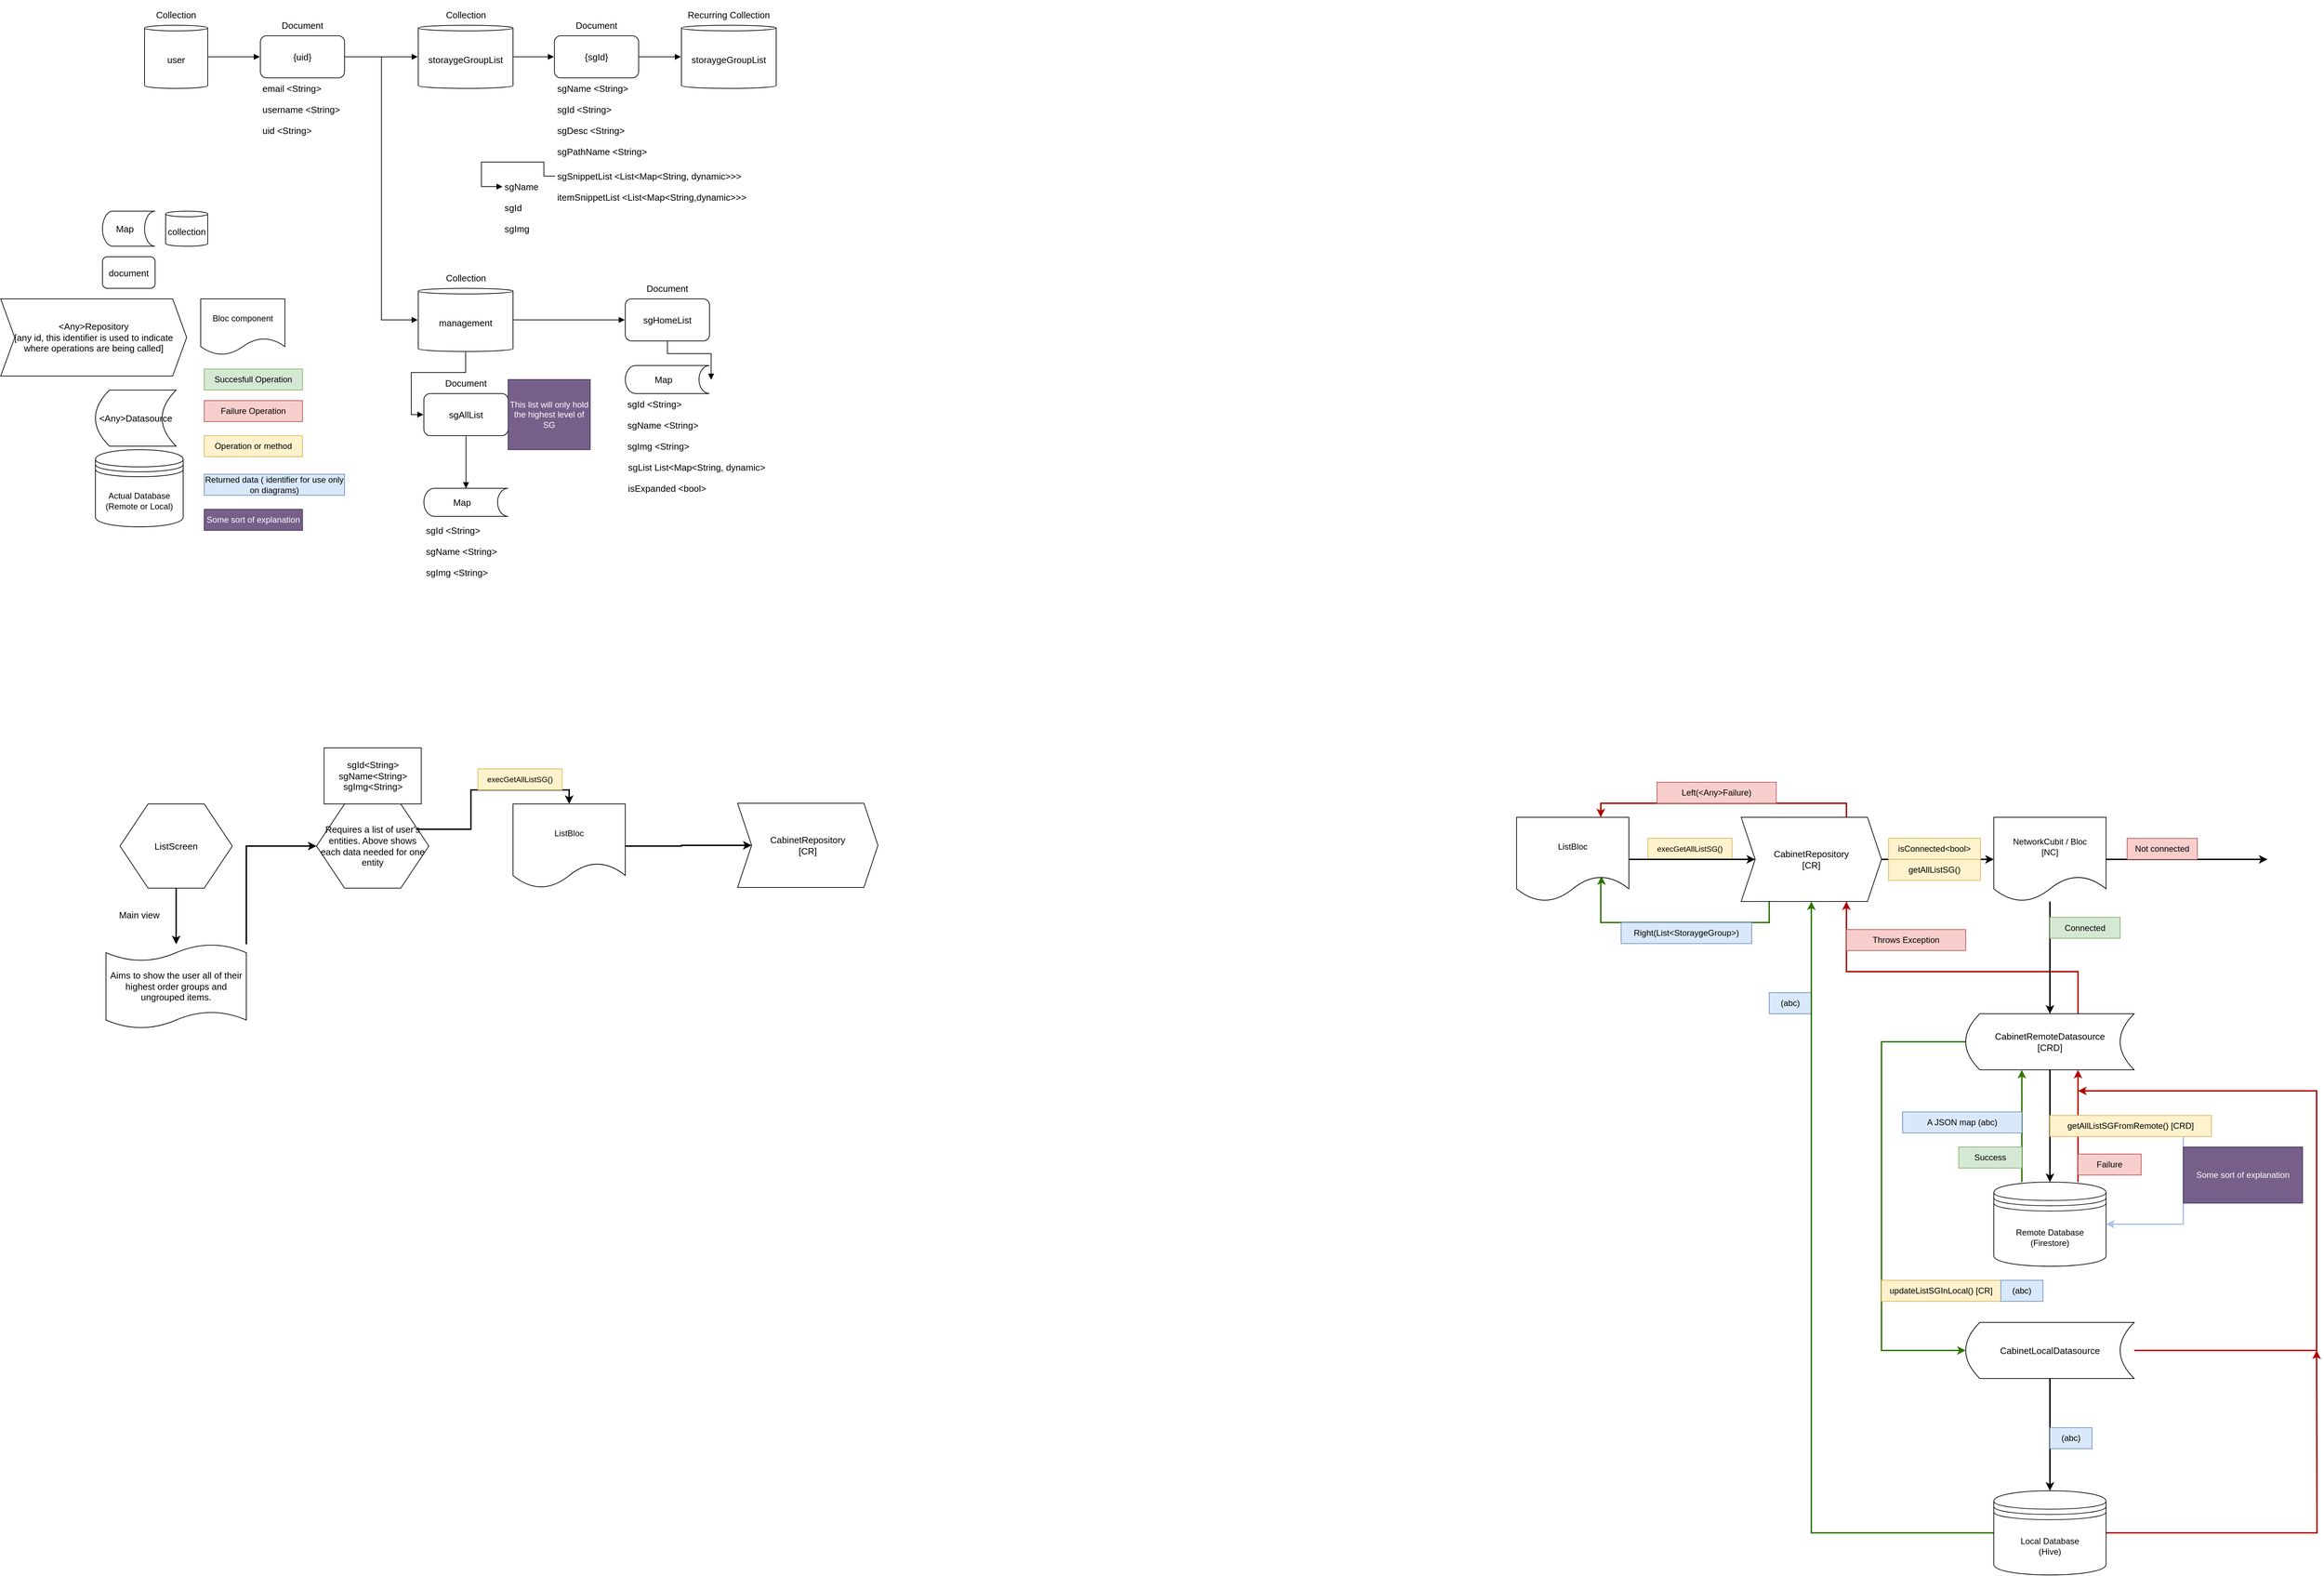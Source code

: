 <mxfile version="14.9.6" type="github">
  <diagram id="8-Jw_1EedREtLOCVb7j7" name="Page-1">
    <mxGraphModel dx="2500" dy="896" grid="1" gridSize="10" guides="1" tooltips="1" connect="1" arrows="1" fold="1" page="1" pageScale="1" pageWidth="827" pageHeight="1169" math="0" shadow="0">
      <root>
        <mxCell id="0" />
        <mxCell id="1" parent="0" />
        <UserObject label="user" lucidchartObjectId="mmy3dTOki7hX" id="Qr3YYHrDjEiWuKODfuZc-3">
          <mxCell style="html=1;overflow=block;blockSpacing=1;whiteSpace=wrap;shape=cylinder3;size=4;anchorPointDirection=0;boundedLbl=1;;whiteSpace=wrap;fontSize=13;spacing=3.8;strokeOpacity=100;strokeWidth=1;rounded=1;" parent="1" vertex="1">
            <mxGeometry x="75" y="90" width="90" height="90" as="geometry" />
          </mxCell>
        </UserObject>
        <UserObject label="Collection" lucidchartObjectId="5my3IYHWVRgI" id="Qr3YYHrDjEiWuKODfuZc-4">
          <mxCell style="html=1;overflow=block;blockSpacing=1;whiteSpace=wrap;;whiteSpace=wrap;fontSize=13;spacing=3.8;strokeOpacity=0;fillOpacity=0;strokeWidth=1;rounded=1;" parent="1" vertex="1">
            <mxGeometry x="75" y="60" width="90" height="30" as="geometry" />
          </mxCell>
        </UserObject>
        <UserObject label="" lucidchartObjectId="xny3rrUCnjT7" id="Qr3YYHrDjEiWuKODfuZc-5">
          <mxCell style="html=1;jettySize=18;whiteSpace=wrap;fontSize=13;strokeOpacity=100;strokeWidth=1;arcSize=0;edgeStyle=orthogonalEdgeStyle;startArrow=none;;endArrow=block;endFill=1;;exitX=1.008;exitY=0.5;exitPerimeter=0;entryX=-0.006;entryY=0.5;entryPerimeter=0;" parent="1" source="Qr3YYHrDjEiWuKODfuZc-3" target="Qr3YYHrDjEiWuKODfuZc-6" edge="1">
            <mxGeometry width="100" height="100" relative="1" as="geometry">
              <Array as="points" />
            </mxGeometry>
          </mxCell>
        </UserObject>
        <UserObject label="{uid}" lucidchartObjectId="Hny3x1uMi4Uz" id="Qr3YYHrDjEiWuKODfuZc-6">
          <mxCell style="html=1;overflow=block;blockSpacing=1;whiteSpace=wrap;;whiteSpace=wrap;fontSize=13;spacing=9;strokeOpacity=100;strokeWidth=1;rounded=1;" parent="1" vertex="1">
            <mxGeometry x="240" y="105" width="120" height="60" as="geometry" />
          </mxCell>
        </UserObject>
        <UserObject label="Document" lucidchartObjectId="Mpy3mYbmSKPU" id="Qr3YYHrDjEiWuKODfuZc-7">
          <mxCell style="html=1;overflow=block;blockSpacing=1;whiteSpace=wrap;;whiteSpace=wrap;fontSize=13;spacing=3.8;strokeOpacity=0;fillOpacity=0;strokeWidth=1;rounded=1;" parent="1" vertex="1">
            <mxGeometry x="240" y="75" width="120" height="30" as="geometry" />
          </mxCell>
        </UserObject>
        <UserObject label="sgName &amp;lt;String&amp;gt;" lucidchartObjectId="Wqy3z_dKGQzi" id="Qr3YYHrDjEiWuKODfuZc-8">
          <mxCell style="html=1;overflow=block;blockSpacing=1;whiteSpace=wrap;;whiteSpace=wrap;fontSize=13;align=left;spacing=3.8;strokeOpacity=0;fillOpacity=0;strokeWidth=1;rounded=1;" parent="1" vertex="1">
            <mxGeometry x="660" y="165" width="120" height="30" as="geometry" />
          </mxCell>
        </UserObject>
        <UserObject label="sgId &amp;lt;String&amp;gt;" lucidchartObjectId="Dry3GZ_q2NKs" id="Qr3YYHrDjEiWuKODfuZc-9">
          <mxCell style="html=1;overflow=block;blockSpacing=1;whiteSpace=wrap;;whiteSpace=wrap;fontSize=13;align=left;spacing=3.8;strokeOpacity=0;fillOpacity=0;strokeWidth=1;rounded=1;" parent="1" vertex="1">
            <mxGeometry x="660" y="195" width="120" height="30" as="geometry" />
          </mxCell>
        </UserObject>
        <UserObject label="sgDesc &amp;lt;String&amp;gt;" lucidchartObjectId="Mry38XwumOOn" id="Qr3YYHrDjEiWuKODfuZc-10">
          <mxCell style="html=1;overflow=block;blockSpacing=1;whiteSpace=wrap;;whiteSpace=wrap;fontSize=13;align=left;spacing=3.8;strokeOpacity=0;fillOpacity=0;strokeWidth=1;rounded=1;" parent="1" vertex="1">
            <mxGeometry x="660" y="225" width="120" height="30" as="geometry" />
          </mxCell>
        </UserObject>
        <UserObject label="sgPathName &amp;lt;String&amp;gt;" lucidchartObjectId="_ry3LpoxDpER" id="Qr3YYHrDjEiWuKODfuZc-11">
          <mxCell style="html=1;overflow=block;blockSpacing=1;whiteSpace=wrap;;whiteSpace=wrap;fontSize=13;align=left;spacing=3.8;strokeOpacity=0;fillOpacity=0;strokeWidth=1;rounded=1;" parent="1" vertex="1">
            <mxGeometry x="660" y="250" width="150" height="40" as="geometry" />
          </mxCell>
        </UserObject>
        <UserObject label="sgSnippetList &amp;lt;List&amp;lt;Map&amp;lt;String, dynamic&amp;gt;&amp;gt;&amp;gt;" lucidchartObjectId="qty3Bl9jq2o." id="Qr3YYHrDjEiWuKODfuZc-12">
          <mxCell style="html=1;overflow=block;blockSpacing=1;whiteSpace=wrap;;whiteSpace=wrap;fontSize=13;align=left;spacing=3.8;strokeOpacity=0;fillOpacity=0;strokeWidth=1;rounded=1;" parent="1" vertex="1">
            <mxGeometry x="660" y="285" width="315" height="40" as="geometry" />
          </mxCell>
        </UserObject>
        <UserObject label="" lucidchartObjectId="euy3g.25O3H~" id="Qr3YYHrDjEiWuKODfuZc-13">
          <mxCell style="html=1;jettySize=18;whiteSpace=wrap;fontSize=13;strokeOpacity=100;strokeWidth=1;arcSize=0;edgeStyle=orthogonalEdgeStyle;startArrow=none;;endArrow=block;endFill=1;;exitX=0;exitY=0.5;exitPerimeter=0;entryX=0;entryY=0.5;entryPerimeter=0;" parent="1" source="Qr3YYHrDjEiWuKODfuZc-12" target="Qr3YYHrDjEiWuKODfuZc-14" edge="1">
            <mxGeometry width="100" height="100" relative="1" as="geometry">
              <Array as="points">
                <mxPoint x="644" y="305" />
                <mxPoint x="644" y="285" />
                <mxPoint x="555" y="285" />
                <mxPoint x="555" y="320" />
              </Array>
            </mxGeometry>
          </mxCell>
        </UserObject>
        <UserObject label="sgName" lucidchartObjectId="guy3xirxiTe0" id="Qr3YYHrDjEiWuKODfuZc-14">
          <mxCell style="html=1;overflow=block;blockSpacing=1;whiteSpace=wrap;;whiteSpace=wrap;fontSize=13;align=left;spacing=3.8;strokeOpacity=0;fillOpacity=0;strokeWidth=1;rounded=1;" parent="1" vertex="1">
            <mxGeometry x="585" y="300" width="60" height="40" as="geometry" />
          </mxCell>
        </UserObject>
        <UserObject label="sgId" lucidchartObjectId="tuy3rChsDqxw" id="Qr3YYHrDjEiWuKODfuZc-15">
          <mxCell style="html=1;overflow=block;blockSpacing=1;whiteSpace=wrap;;whiteSpace=wrap;fontSize=13;align=left;spacing=3.8;strokeOpacity=0;fillOpacity=0;strokeWidth=1;rounded=1;" parent="1" vertex="1">
            <mxGeometry x="585" y="330" width="60" height="40" as="geometry" />
          </mxCell>
        </UserObject>
        <UserObject label="sgImg" lucidchartObjectId="yuy3l9~mQKdI" id="Qr3YYHrDjEiWuKODfuZc-16">
          <mxCell style="html=1;overflow=block;blockSpacing=1;whiteSpace=wrap;;whiteSpace=wrap;fontSize=13;align=left;spacing=3.8;strokeOpacity=0;fillOpacity=0;strokeWidth=1;rounded=1;" parent="1" vertex="1">
            <mxGeometry x="585" y="360" width="60" height="40" as="geometry" />
          </mxCell>
        </UserObject>
        <UserObject label="itemSnippetList &amp;lt;List&amp;lt;Map&amp;lt;String,dynamic&amp;gt;&amp;gt;&amp;gt;" lucidchartObjectId="avy3ZTvgRfwI" id="Qr3YYHrDjEiWuKODfuZc-17">
          <mxCell style="html=1;overflow=block;blockSpacing=1;whiteSpace=wrap;;whiteSpace=wrap;fontSize=13;align=left;spacing=3.8;strokeOpacity=0;fillOpacity=0;strokeWidth=1;rounded=1;" parent="1" vertex="1">
            <mxGeometry x="660" y="315" width="300" height="40" as="geometry" />
          </mxCell>
        </UserObject>
        <UserObject label="" lucidchartObjectId="Wvy3BF.tzllh" id="Qr3YYHrDjEiWuKODfuZc-18">
          <mxCell style="html=1;jettySize=18;whiteSpace=wrap;fontSize=13;strokeOpacity=100;strokeWidth=1;arcSize=0;edgeStyle=orthogonalEdgeStyle;startArrow=none;;endArrow=block;endFill=1;;exitX=1.006;exitY=0.5;exitPerimeter=0;entryX=-0.006;entryY=0.5;entryPerimeter=0;" parent="1" source="Qr3YYHrDjEiWuKODfuZc-6" target="Qr3YYHrDjEiWuKODfuZc-19" edge="1">
            <mxGeometry width="100" height="100" relative="1" as="geometry">
              <Array as="points" />
            </mxGeometry>
          </mxCell>
        </UserObject>
        <UserObject label="storaygeGroupList" lucidchartObjectId="qxy3zKsZ.FIV" id="Qr3YYHrDjEiWuKODfuZc-19">
          <mxCell style="html=1;overflow=block;blockSpacing=1;whiteSpace=wrap;shape=cylinder3;size=4;anchorPointDirection=0;boundedLbl=1;;whiteSpace=wrap;fontSize=13;spacing=3.8;strokeOpacity=100;strokeWidth=1;rounded=1;" parent="1" vertex="1">
            <mxGeometry x="465" y="90" width="135" height="90" as="geometry" />
          </mxCell>
        </UserObject>
        <UserObject label="Collection" lucidchartObjectId="Txy3VzWE5caS" id="Qr3YYHrDjEiWuKODfuZc-20">
          <mxCell style="html=1;overflow=block;blockSpacing=1;whiteSpace=wrap;;whiteSpace=wrap;fontSize=13;spacing=3.8;strokeOpacity=0;fillOpacity=0;strokeWidth=1;rounded=1;" parent="1" vertex="1">
            <mxGeometry x="488" y="60" width="90" height="30" as="geometry" />
          </mxCell>
        </UserObject>
        <UserObject label="{sgId}" lucidchartObjectId="1xy32YT1yPWB" id="Qr3YYHrDjEiWuKODfuZc-21">
          <mxCell style="html=1;overflow=block;blockSpacing=1;whiteSpace=wrap;;whiteSpace=wrap;fontSize=13;spacing=9;strokeOpacity=100;strokeWidth=1;rounded=1;" parent="1" vertex="1">
            <mxGeometry x="659" y="105" width="120" height="60" as="geometry" />
          </mxCell>
        </UserObject>
        <UserObject label="" lucidchartObjectId="byy3ykdQEx8u" id="Qr3YYHrDjEiWuKODfuZc-22">
          <mxCell style="html=1;jettySize=18;whiteSpace=wrap;fontSize=13;strokeOpacity=100;strokeWidth=1;arcSize=0;edgeStyle=orthogonalEdgeStyle;startArrow=none;;endArrow=block;endFill=1;;exitX=1.006;exitY=0.5;exitPerimeter=0;entryX=-0.006;entryY=0.5;entryPerimeter=0;" parent="1" source="Qr3YYHrDjEiWuKODfuZc-19" target="Qr3YYHrDjEiWuKODfuZc-21" edge="1">
            <mxGeometry width="100" height="100" relative="1" as="geometry">
              <Array as="points" />
            </mxGeometry>
          </mxCell>
        </UserObject>
        <UserObject label="Document" lucidchartObjectId="eyy3GpAazgn0" id="Qr3YYHrDjEiWuKODfuZc-23">
          <mxCell style="html=1;overflow=block;blockSpacing=1;whiteSpace=wrap;;whiteSpace=wrap;fontSize=13;spacing=3.8;strokeOpacity=0;fillOpacity=0;strokeWidth=1;rounded=1;" parent="1" vertex="1">
            <mxGeometry x="659" y="75" width="120" height="30" as="geometry" />
          </mxCell>
        </UserObject>
        <UserObject label="email &amp;lt;String&amp;gt;" lucidchartObjectId="szy3hm6Eg7cN" id="Qr3YYHrDjEiWuKODfuZc-24">
          <mxCell style="html=1;overflow=block;blockSpacing=1;whiteSpace=wrap;;whiteSpace=wrap;fontSize=13;align=left;spacing=3.8;strokeOpacity=0;fillOpacity=0;strokeWidth=1;rounded=1;" parent="1" vertex="1">
            <mxGeometry x="240" y="165" width="120" height="30" as="geometry" />
          </mxCell>
        </UserObject>
        <UserObject label="username &amp;lt;String&amp;gt;" lucidchartObjectId="Azy33eUq6oV6" id="Qr3YYHrDjEiWuKODfuZc-25">
          <mxCell style="html=1;overflow=block;blockSpacing=1;whiteSpace=wrap;;whiteSpace=wrap;fontSize=13;align=left;spacing=3.8;strokeOpacity=0;fillOpacity=0;strokeWidth=1;rounded=1;" parent="1" vertex="1">
            <mxGeometry x="240" y="190" width="150" height="40" as="geometry" />
          </mxCell>
        </UserObject>
        <UserObject label="uid &amp;lt;String&amp;gt;" lucidchartObjectId="Pzy3j5PoiYy8" id="Qr3YYHrDjEiWuKODfuZc-26">
          <mxCell style="html=1;overflow=block;blockSpacing=1;whiteSpace=wrap;;whiteSpace=wrap;fontSize=13;align=left;spacing=3.8;strokeOpacity=0;fillOpacity=0;strokeWidth=1;rounded=1;" parent="1" vertex="1">
            <mxGeometry x="240" y="220" width="150" height="40" as="geometry" />
          </mxCell>
        </UserObject>
        <UserObject label="management" lucidchartObjectId="_Ay3SFYHhvqD" id="Qr3YYHrDjEiWuKODfuZc-27">
          <mxCell style="html=1;overflow=block;blockSpacing=1;whiteSpace=wrap;shape=cylinder3;size=4;anchorPointDirection=0;boundedLbl=1;;whiteSpace=wrap;fontSize=13;spacing=3.8;strokeOpacity=100;strokeWidth=1;rounded=1;" parent="1" vertex="1">
            <mxGeometry x="465" y="465" width="135" height="90" as="geometry" />
          </mxCell>
        </UserObject>
        <UserObject label="Collection" lucidchartObjectId="_Ay3XqaMu-Sj" id="Qr3YYHrDjEiWuKODfuZc-28">
          <mxCell style="html=1;overflow=block;blockSpacing=1;whiteSpace=wrap;;whiteSpace=wrap;fontSize=13;spacing=3.8;strokeOpacity=0;fillOpacity=0;strokeWidth=1;rounded=1;" parent="1" vertex="1">
            <mxGeometry x="488" y="435" width="90" height="30" as="geometry" />
          </mxCell>
        </UserObject>
        <UserObject label="" lucidchartObjectId="jBy3DvbcQuUk" id="Qr3YYHrDjEiWuKODfuZc-29">
          <mxCell style="html=1;jettySize=18;whiteSpace=wrap;fontSize=13;strokeOpacity=100;strokeWidth=1;arcSize=0;edgeStyle=orthogonalEdgeStyle;startArrow=none;;endArrow=block;endFill=1;;exitX=1.006;exitY=0.5;exitPerimeter=0;entryX=-0.006;entryY=0.5;entryPerimeter=0;" parent="1" source="Qr3YYHrDjEiWuKODfuZc-6" target="Qr3YYHrDjEiWuKODfuZc-27" edge="1">
            <mxGeometry width="100" height="100" relative="1" as="geometry">
              <Array as="points" />
            </mxGeometry>
          </mxCell>
        </UserObject>
        <UserObject label="sgHomeList" lucidchartObjectId="vCy3nsV9MbSi" id="Qr3YYHrDjEiWuKODfuZc-30">
          <mxCell style="html=1;overflow=block;blockSpacing=1;whiteSpace=wrap;;whiteSpace=wrap;fontSize=13;spacing=9;strokeOpacity=100;strokeWidth=1;rounded=1;" parent="1" vertex="1">
            <mxGeometry x="760" y="480" width="120" height="60" as="geometry" />
          </mxCell>
        </UserObject>
        <UserObject label="" lucidchartObjectId="BCy36pta_Ylv" id="Qr3YYHrDjEiWuKODfuZc-31">
          <mxCell style="html=1;jettySize=18;whiteSpace=wrap;fontSize=13;strokeOpacity=100;strokeWidth=1;arcSize=0;edgeStyle=orthogonalEdgeStyle;startArrow=none;;endArrow=block;endFill=1;;exitX=1.006;exitY=0.5;exitPerimeter=0;entryX=-0.006;entryY=0.5;entryPerimeter=0;" parent="1" source="Qr3YYHrDjEiWuKODfuZc-27" target="Qr3YYHrDjEiWuKODfuZc-30" edge="1">
            <mxGeometry width="100" height="100" relative="1" as="geometry">
              <Array as="points" />
            </mxGeometry>
          </mxCell>
        </UserObject>
        <UserObject label="Document" lucidchartObjectId="ECy37WejbMx6" id="Qr3YYHrDjEiWuKODfuZc-32">
          <mxCell style="html=1;overflow=block;blockSpacing=1;whiteSpace=wrap;;whiteSpace=wrap;fontSize=13;spacing=3.8;strokeOpacity=0;fillOpacity=0;strokeWidth=1;rounded=1;" parent="1" vertex="1">
            <mxGeometry x="760" y="450" width="120" height="30" as="geometry" />
          </mxCell>
        </UserObject>
        <UserObject label="storaygeGroupList" lucidchartObjectId="9Iy3x5hWu4gv" id="Qr3YYHrDjEiWuKODfuZc-33">
          <mxCell style="html=1;overflow=block;blockSpacing=1;whiteSpace=wrap;shape=cylinder3;size=4;anchorPointDirection=0;boundedLbl=1;;whiteSpace=wrap;fontSize=13;spacing=3.8;strokeOpacity=100;strokeWidth=1;rounded=1;" parent="1" vertex="1">
            <mxGeometry x="840" y="90" width="135" height="90" as="geometry" />
          </mxCell>
        </UserObject>
        <UserObject label="Recurring Collection" lucidchartObjectId="9Iy3~OmA4JU_" id="Qr3YYHrDjEiWuKODfuZc-34">
          <mxCell style="html=1;overflow=block;blockSpacing=1;whiteSpace=wrap;;whiteSpace=wrap;fontSize=13;spacing=3.8;strokeOpacity=0;fillOpacity=0;strokeWidth=1;rounded=1;" parent="1" vertex="1">
            <mxGeometry x="840" y="55" width="135" height="40" as="geometry" />
          </mxCell>
        </UserObject>
        <UserObject label="" lucidchartObjectId="aJy3yjm7Ja3q" id="Qr3YYHrDjEiWuKODfuZc-35">
          <mxCell style="html=1;jettySize=18;whiteSpace=wrap;fontSize=13;strokeOpacity=100;strokeWidth=1;arcSize=0;edgeStyle=orthogonalEdgeStyle;startArrow=none;;endArrow=block;endFill=1;;exitX=1.006;exitY=0.5;exitPerimeter=0;entryX=-0.006;entryY=0.5;entryPerimeter=0;" parent="1" source="Qr3YYHrDjEiWuKODfuZc-21" target="Qr3YYHrDjEiWuKODfuZc-33" edge="1">
            <mxGeometry width="100" height="100" relative="1" as="geometry">
              <Array as="points" />
            </mxGeometry>
          </mxCell>
        </UserObject>
        <UserObject label="Map" lucidchartObjectId="nwC3J_Ml8fYd" id="Qr3YYHrDjEiWuKODfuZc-36">
          <mxCell style="html=1;overflow=block;blockSpacing=1;whiteSpace=wrap;shape=cylinder3;boundedLbl=1;size=15;lid=0;direction=south;;whiteSpace=wrap;fontSize=13;spacing=3.8;strokeOpacity=100;strokeWidth=1;rounded=1;" parent="1" vertex="1">
            <mxGeometry x="760" y="575" width="120" height="40" as="geometry" />
          </mxCell>
        </UserObject>
        <UserObject label="Map" lucidchartObjectId="twC35znS._r4" id="Qr3YYHrDjEiWuKODfuZc-37">
          <mxCell style="html=1;overflow=block;blockSpacing=1;whiteSpace=wrap;shape=cylinder3;boundedLbl=1;size=15;lid=0;direction=south;;whiteSpace=wrap;fontSize=13;spacing=3.8;strokeOpacity=100;strokeWidth=1;rounded=1;" parent="1" vertex="1">
            <mxGeometry x="15" y="355" width="75" height="50" as="geometry" />
          </mxCell>
        </UserObject>
        <UserObject label="collection" lucidchartObjectId="IwC35Dz-5HWC" id="Qr3YYHrDjEiWuKODfuZc-38">
          <mxCell style="html=1;overflow=block;blockSpacing=1;whiteSpace=wrap;shape=cylinder3;size=4;anchorPointDirection=0;boundedLbl=1;;whiteSpace=wrap;fontSize=13;spacing=3.8;strokeOpacity=100;strokeWidth=1;rounded=1;" parent="1" vertex="1">
            <mxGeometry x="105" y="355" width="60" height="50" as="geometry" />
          </mxCell>
        </UserObject>
        <UserObject label="document" lucidchartObjectId="UwC37opkIJtW" id="Qr3YYHrDjEiWuKODfuZc-39">
          <mxCell style="html=1;overflow=block;blockSpacing=1;whiteSpace=wrap;;whiteSpace=wrap;fontSize=13;spacing=9;strokeOpacity=100;strokeWidth=1;rounded=1;" parent="1" vertex="1">
            <mxGeometry x="15" y="420" width="75" height="45" as="geometry" />
          </mxCell>
        </UserObject>
        <UserObject label="" lucidchartObjectId="CxC3GX9UYJbb" id="Qr3YYHrDjEiWuKODfuZc-40">
          <mxCell style="html=1;jettySize=18;whiteSpace=wrap;fontSize=13;strokeOpacity=100;strokeWidth=1;arcSize=0;edgeStyle=orthogonalEdgeStyle;startArrow=none;;endArrow=block;endFill=1;;exitX=0.5;exitY=1.013;exitPerimeter=0;entryX=0.506;entryY=-0.019;entryPerimeter=0;" parent="1" source="Qr3YYHrDjEiWuKODfuZc-30" target="Qr3YYHrDjEiWuKODfuZc-36" edge="1">
            <mxGeometry width="100" height="100" relative="1" as="geometry">
              <Array as="points" />
            </mxGeometry>
          </mxCell>
        </UserObject>
        <UserObject label="sgId &amp;lt;String&amp;gt;" lucidchartObjectId="oyC3zMAZTe1E" id="Qr3YYHrDjEiWuKODfuZc-41">
          <mxCell style="html=1;overflow=block;blockSpacing=1;whiteSpace=wrap;;whiteSpace=wrap;fontSize=13;align=left;spacing=3.8;strokeOpacity=0;fillOpacity=0;strokeWidth=1;rounded=1;" parent="1" vertex="1">
            <mxGeometry x="760" y="615" width="120" height="30" as="geometry" />
          </mxCell>
        </UserObject>
        <UserObject label="sgName &amp;lt;String&amp;gt;" lucidchartObjectId="uyC3QwUn~3nn" id="Qr3YYHrDjEiWuKODfuZc-42">
          <mxCell style="html=1;overflow=block;blockSpacing=1;whiteSpace=wrap;;whiteSpace=wrap;fontSize=13;align=left;spacing=3.8;strokeOpacity=0;fillOpacity=0;strokeWidth=1;rounded=1;" parent="1" vertex="1">
            <mxGeometry x="760" y="645" width="120" height="30" as="geometry" />
          </mxCell>
        </UserObject>
        <UserObject label="sgImg &amp;lt;String&amp;gt;" lucidchartObjectId="MyC3wRzRbQ.4" id="Qr3YYHrDjEiWuKODfuZc-43">
          <mxCell style="html=1;overflow=block;blockSpacing=1;whiteSpace=wrap;;whiteSpace=wrap;fontSize=13;align=left;spacing=3.8;strokeOpacity=0;fillOpacity=0;strokeWidth=1;rounded=1;" parent="1" vertex="1">
            <mxGeometry x="760" y="675" width="119" height="30" as="geometry" />
          </mxCell>
        </UserObject>
        <UserObject label="sgList List&amp;lt;Map&amp;lt;String, dynamic&amp;gt;" lucidchartObjectId="WzC3jf8TJhhV" id="Qr3YYHrDjEiWuKODfuZc-44">
          <mxCell style="html=1;overflow=block;blockSpacing=1;whiteSpace=wrap;;whiteSpace=wrap;fontSize=13;align=left;spacing=3.8;strokeOpacity=0;fillOpacity=0;strokeWidth=1;rounded=1;" parent="1" vertex="1">
            <mxGeometry x="761" y="705" width="224" height="30" as="geometry" />
          </mxCell>
        </UserObject>
        <UserObject label="isExpanded &amp;lt;bool&amp;gt;" lucidchartObjectId="gCC3wc~ug9g6" id="Qr3YYHrDjEiWuKODfuZc-45">
          <mxCell style="html=1;overflow=block;blockSpacing=1;whiteSpace=wrap;;whiteSpace=wrap;fontSize=13;align=left;spacing=3.8;strokeOpacity=0;fillOpacity=0;strokeWidth=1;rounded=1;" parent="1" vertex="1">
            <mxGeometry x="761" y="730" width="179" height="40" as="geometry" />
          </mxCell>
        </UserObject>
        <UserObject label="sgAllList" lucidchartObjectId="VNC3Fkf0FXq5" id="Qr3YYHrDjEiWuKODfuZc-46">
          <mxCell style="html=1;overflow=block;blockSpacing=1;whiteSpace=wrap;;whiteSpace=wrap;fontSize=13;spacing=9;strokeOpacity=100;strokeWidth=1;rounded=1;" parent="1" vertex="1">
            <mxGeometry x="473" y="615" width="120" height="60" as="geometry" />
          </mxCell>
        </UserObject>
        <UserObject label="Document" lucidchartObjectId="VNC3r3SY.07v" id="Qr3YYHrDjEiWuKODfuZc-47">
          <mxCell style="html=1;overflow=block;blockSpacing=1;whiteSpace=wrap;;whiteSpace=wrap;fontSize=13;spacing=3.8;strokeOpacity=0;fillOpacity=0;strokeWidth=1;rounded=1;" parent="1" vertex="1">
            <mxGeometry x="473" y="585" width="120" height="30" as="geometry" />
          </mxCell>
        </UserObject>
        <UserObject label="" lucidchartObjectId="OWC3.R1w2t58" id="Qr3YYHrDjEiWuKODfuZc-48">
          <mxCell style="html=1;jettySize=18;whiteSpace=wrap;fontSize=13;strokeOpacity=100;strokeWidth=1;arcSize=0;edgeStyle=orthogonalEdgeStyle;startArrow=none;;endArrow=block;endFill=1;;exitX=0.5;exitY=1.008;exitPerimeter=0;entryX=-0.006;entryY=0.5;entryPerimeter=0;" parent="1" source="Qr3YYHrDjEiWuKODfuZc-27" target="Qr3YYHrDjEiWuKODfuZc-46" edge="1">
            <mxGeometry width="100" height="100" relative="1" as="geometry">
              <Array as="points" />
            </mxGeometry>
          </mxCell>
        </UserObject>
        <UserObject label="Map" lucidchartObjectId="42C3rV8qbzWb" id="Qr3YYHrDjEiWuKODfuZc-49">
          <mxCell style="html=1;overflow=block;blockSpacing=1;whiteSpace=wrap;shape=cylinder3;boundedLbl=1;size=15;lid=0;direction=south;;whiteSpace=wrap;fontSize=13;spacing=3.8;strokeOpacity=100;strokeWidth=1;rounded=1;" parent="1" vertex="1">
            <mxGeometry x="473" y="750" width="120" height="40" as="geometry" />
          </mxCell>
        </UserObject>
        <UserObject label="" lucidchartObjectId="d3C3gRHGU2vB" id="Qr3YYHrDjEiWuKODfuZc-50">
          <mxCell style="html=1;jettySize=18;whiteSpace=wrap;fontSize=13;strokeOpacity=100;strokeWidth=1;arcSize=0;edgeStyle=orthogonalEdgeStyle;startArrow=none;;endArrow=block;endFill=1;;exitX=0.5;exitY=1.013;exitPerimeter=0;entryX=0;entryY=0.5;entryPerimeter=0;entryDx=0;entryDy=0;" parent="1" source="Qr3YYHrDjEiWuKODfuZc-46" target="Qr3YYHrDjEiWuKODfuZc-49" edge="1">
            <mxGeometry width="100" height="100" relative="1" as="geometry">
              <Array as="points" />
            </mxGeometry>
          </mxCell>
        </UserObject>
        <UserObject label="sgId &amp;lt;String&amp;gt;" lucidchartObjectId="h3C3qkQNhd2T" id="Qr3YYHrDjEiWuKODfuZc-51">
          <mxCell style="html=1;overflow=block;blockSpacing=1;whiteSpace=wrap;;whiteSpace=wrap;fontSize=13;align=left;spacing=3.8;strokeOpacity=0;fillOpacity=0;strokeWidth=1;rounded=1;" parent="1" vertex="1">
            <mxGeometry x="473" y="795" width="120" height="30" as="geometry" />
          </mxCell>
        </UserObject>
        <UserObject label="sgName &amp;lt;String&amp;gt;" lucidchartObjectId="h3C30b7JtQnB" id="Qr3YYHrDjEiWuKODfuZc-52">
          <mxCell style="html=1;overflow=block;blockSpacing=1;whiteSpace=wrap;;whiteSpace=wrap;fontSize=13;align=left;spacing=3.8;strokeOpacity=0;fillOpacity=0;strokeWidth=1;rounded=1;" parent="1" vertex="1">
            <mxGeometry x="473" y="825" width="120" height="30" as="geometry" />
          </mxCell>
        </UserObject>
        <UserObject label="sgImg &amp;lt;String&amp;gt;" lucidchartObjectId="h3C3wAD9uutI" id="Qr3YYHrDjEiWuKODfuZc-53">
          <mxCell style="html=1;overflow=block;blockSpacing=1;whiteSpace=wrap;;whiteSpace=wrap;fontSize=13;align=left;spacing=3.8;strokeOpacity=0;fillOpacity=0;strokeWidth=1;rounded=1;" parent="1" vertex="1">
            <mxGeometry x="473" y="855" width="119" height="30" as="geometry" />
          </mxCell>
        </UserObject>
        <mxCell id="pG1kj_97MBF_nM1RWKhJ-25" style="edgeStyle=orthogonalEdgeStyle;rounded=0;orthogonalLoop=1;jettySize=auto;html=1;strokeWidth=2;" parent="1" source="Qr3YYHrDjEiWuKODfuZc-54" target="Qr3YYHrDjEiWuKODfuZc-55" edge="1">
          <mxGeometry relative="1" as="geometry" />
        </mxCell>
        <UserObject label="ListScreen" lucidchartObjectId="mEy3ORFoB5f1" id="Qr3YYHrDjEiWuKODfuZc-54">
          <mxCell style="html=1;overflow=block;blockSpacing=1;whiteSpace=wrap;shape=hexagon;perimeter=hexagonPerimeter2;whiteSpace=wrap;fontSize=13;fontColor=#000000;spacing=3.8;strokeOpacity=100;strokeWidth=1;" parent="1" vertex="1">
            <mxGeometry x="40" y="1200" width="160" height="120" as="geometry" />
          </mxCell>
        </UserObject>
        <mxCell id="pG1kj_97MBF_nM1RWKhJ-26" style="edgeStyle=orthogonalEdgeStyle;rounded=0;orthogonalLoop=1;jettySize=auto;html=1;entryX=0;entryY=0.5;entryDx=0;entryDy=0;strokeWidth=2;" parent="1" source="Qr3YYHrDjEiWuKODfuZc-55" target="Qr3YYHrDjEiWuKODfuZc-58" edge="1">
          <mxGeometry relative="1" as="geometry">
            <Array as="points">
              <mxPoint x="220" y="1260" />
            </Array>
          </mxGeometry>
        </mxCell>
        <UserObject label="Aims to show the user all of their highest order groups and ungrouped items. " lucidchartObjectId="THy3kzs44vg6" id="Qr3YYHrDjEiWuKODfuZc-55">
          <mxCell style="html=1;overflow=block;blockSpacing=1;whiteSpace=wrap;shape=tape;size=0.2;whiteSpace=wrap;fontSize=13;fontColor=#000000;spacing=3.8;strokeOpacity=100;strokeWidth=1;" parent="1" vertex="1">
            <mxGeometry x="20" y="1400" width="200" height="120" as="geometry" />
          </mxCell>
        </UserObject>
        <UserObject label="Main view" lucidchartObjectId="n3A36~SfNxBr" id="Qr3YYHrDjEiWuKODfuZc-57">
          <mxCell style="html=1;overflow=block;blockSpacing=1;whiteSpace=wrap;;whiteSpace=wrap;fontSize=13;fontColor=#000000;spacing=3.8;strokeOpacity=0;fillOpacity=0;fillColor=#ffffff;strokeWidth=1;" parent="1" vertex="1">
            <mxGeometry x="15" y="1335" width="105" height="45" as="geometry" />
          </mxCell>
        </UserObject>
        <mxCell id="o4EDMnQP66GYf_FkZdw3-55" style="edgeStyle=orthogonalEdgeStyle;rounded=0;orthogonalLoop=1;jettySize=auto;html=1;exitX=1;exitY=0.25;exitDx=0;exitDy=0;entryX=0.5;entryY=0;entryDx=0;entryDy=0;strokeColor=#000000;strokeWidth=2;" edge="1" parent="1" source="Qr3YYHrDjEiWuKODfuZc-58" target="o4EDMnQP66GYf_FkZdw3-54">
          <mxGeometry relative="1" as="geometry" />
        </mxCell>
        <UserObject label="Requires a list of user&#39;s entities. Above shows each data needed for one entity" lucidchartObjectId="1DB3Xz5aUWDz" id="Qr3YYHrDjEiWuKODfuZc-58">
          <mxCell style="html=1;overflow=block;blockSpacing=1;whiteSpace=wrap;shape=hexagon;perimeter=hexagonPerimeter2;whiteSpace=wrap;fontSize=13;fontColor=#000000;spacing=3.8;strokeOpacity=100;strokeWidth=1;" parent="1" vertex="1">
            <mxGeometry x="320" y="1200" width="160" height="120" as="geometry" />
          </mxCell>
        </UserObject>
        <mxCell id="fDUQa12PrsMCPkdk8ct8-1" value="&amp;lt;Any&amp;gt;Repository&lt;br&gt;[any id, this identifier is used to indicate where operations are being called]" style="shape=step;perimeter=stepPerimeter;whiteSpace=wrap;html=1;fixedSize=1;strokeWidth=1;fontSize=13;" parent="1" vertex="1">
          <mxGeometry x="-130" y="480" width="265" height="110" as="geometry" />
        </mxCell>
        <mxCell id="fDUQa12PrsMCPkdk8ct8-2" value="&lt;font style=&quot;font-size: 13px&quot;&gt;&amp;lt;Any&amp;gt;Datasource&lt;/font&gt;" style="shape=dataStorage;whiteSpace=wrap;html=1;fixedSize=1;strokeWidth=1;" parent="1" vertex="1">
          <mxGeometry x="5" y="610" width="115" height="80" as="geometry" />
        </mxCell>
        <mxCell id="o4EDMnQP66GYf_FkZdw3-4" style="edgeStyle=orthogonalEdgeStyle;rounded=0;orthogonalLoop=1;jettySize=auto;html=1;strokeWidth=2;" edge="1" parent="1" source="fDUQa12PrsMCPkdk8ct8-3" target="pG1kj_97MBF_nM1RWKhJ-15">
          <mxGeometry relative="1" as="geometry" />
        </mxCell>
        <mxCell id="o4EDMnQP66GYf_FkZdw3-46" style="edgeStyle=orthogonalEdgeStyle;rounded=0;orthogonalLoop=1;jettySize=auto;html=1;exitX=0.75;exitY=0;exitDx=0;exitDy=0;entryX=0.75;entryY=0;entryDx=0;entryDy=0;strokeColor=#B20000;strokeWidth=2;fillColor=#e51400;" edge="1" parent="1" source="fDUQa12PrsMCPkdk8ct8-3" target="o4EDMnQP66GYf_FkZdw3-8">
          <mxGeometry relative="1" as="geometry" />
        </mxCell>
        <mxCell id="o4EDMnQP66GYf_FkZdw3-52" style="edgeStyle=orthogonalEdgeStyle;rounded=0;orthogonalLoop=1;jettySize=auto;html=1;strokeColor=#2D7600;strokeWidth=2;fillColor=#60a917;" edge="1" parent="1" source="fDUQa12PrsMCPkdk8ct8-3">
          <mxGeometry relative="1" as="geometry">
            <mxPoint x="2151" y="1303" as="targetPoint" />
            <Array as="points">
              <mxPoint x="2390" y="1369" />
              <mxPoint x="2150" y="1369" />
              <mxPoint x="2150" y="1309" />
              <mxPoint x="2151" y="1309" />
            </Array>
          </mxGeometry>
        </mxCell>
        <mxCell id="fDUQa12PrsMCPkdk8ct8-3" value="CabinetRepository&lt;br&gt;[CR]" style="shape=step;perimeter=stepPerimeter;whiteSpace=wrap;html=1;fixedSize=1;strokeWidth=1;fontSize=13;" parent="1" vertex="1">
          <mxGeometry x="2350" y="1219" width="200" height="120" as="geometry" />
        </mxCell>
        <mxCell id="pG1kj_97MBF_nM1RWKhJ-30" style="edgeStyle=orthogonalEdgeStyle;rounded=0;orthogonalLoop=1;jettySize=auto;html=1;strokeWidth=2;" parent="1" source="fDUQa12PrsMCPkdk8ct8-6" edge="1">
          <mxGeometry relative="1" as="geometry">
            <mxPoint x="2790" y="1739" as="targetPoint" />
          </mxGeometry>
        </mxCell>
        <mxCell id="o4EDMnQP66GYf_FkZdw3-31" style="edgeStyle=orthogonalEdgeStyle;rounded=0;orthogonalLoop=1;jettySize=auto;html=1;entryX=0;entryY=0.5;entryDx=0;entryDy=0;strokeColor=#2D7600;fillColor=#60a917;exitX=0;exitY=0.5;exitDx=0;exitDy=0;strokeWidth=2;" edge="1" parent="1" source="fDUQa12PrsMCPkdk8ct8-6" target="pG1kj_97MBF_nM1RWKhJ-2">
          <mxGeometry relative="1" as="geometry">
            <mxPoint x="2750" y="1459" as="sourcePoint" />
            <Array as="points">
              <mxPoint x="2550" y="1539" />
              <mxPoint x="2550" y="1979" />
            </Array>
          </mxGeometry>
        </mxCell>
        <mxCell id="o4EDMnQP66GYf_FkZdw3-39" style="edgeStyle=orthogonalEdgeStyle;rounded=0;orthogonalLoop=1;jettySize=auto;html=1;entryX=0.75;entryY=1;entryDx=0;entryDy=0;strokeColor=#B20000;strokeWidth=2;fillColor=#e51400;" edge="1" parent="1" source="fDUQa12PrsMCPkdk8ct8-6" target="fDUQa12PrsMCPkdk8ct8-3">
          <mxGeometry relative="1" as="geometry">
            <Array as="points">
              <mxPoint x="2830" y="1439" />
              <mxPoint x="2500" y="1439" />
            </Array>
          </mxGeometry>
        </mxCell>
        <mxCell id="fDUQa12PrsMCPkdk8ct8-6" value="CabinetRemoteDatasource&lt;br&gt;[CRD]" style="shape=dataStorage;whiteSpace=wrap;html=1;fixedSize=1;strokeWidth=1;fontSize=13;" parent="1" vertex="1">
          <mxGeometry x="2670" y="1499" width="240" height="80" as="geometry" />
        </mxCell>
        <mxCell id="o4EDMnQP66GYf_FkZdw3-38" style="edgeStyle=orthogonalEdgeStyle;rounded=0;orthogonalLoop=1;jettySize=auto;html=1;strokeColor=#B20000;strokeWidth=2;fillColor=#e51400;" edge="1" parent="1" source="pG1kj_97MBF_nM1RWKhJ-2">
          <mxGeometry relative="1" as="geometry">
            <mxPoint x="2830" y="1609" as="targetPoint" />
            <Array as="points">
              <mxPoint x="3170" y="1979" />
              <mxPoint x="3170" y="1609" />
            </Array>
          </mxGeometry>
        </mxCell>
        <mxCell id="o4EDMnQP66GYf_FkZdw3-44" style="edgeStyle=orthogonalEdgeStyle;rounded=0;orthogonalLoop=1;jettySize=auto;html=1;entryX=0.5;entryY=0;entryDx=0;entryDy=0;strokeColor=#000000;strokeWidth=2;" edge="1" parent="1" source="pG1kj_97MBF_nM1RWKhJ-2" target="o4EDMnQP66GYf_FkZdw3-43">
          <mxGeometry relative="1" as="geometry" />
        </mxCell>
        <mxCell id="pG1kj_97MBF_nM1RWKhJ-2" value="CabinetLocalDatasource" style="shape=dataStorage;whiteSpace=wrap;html=1;fixedSize=1;strokeWidth=1;fontSize=13;" parent="1" vertex="1">
          <mxGeometry x="2670" y="1939" width="240" height="80" as="geometry" />
        </mxCell>
        <mxCell id="pG1kj_97MBF_nM1RWKhJ-5" value="Actual Database&lt;br&gt;(Remote or Local)" style="shape=datastore;whiteSpace=wrap;html=1;" parent="1" vertex="1">
          <mxGeometry x="5" y="695" width="125" height="110" as="geometry" />
        </mxCell>
        <mxCell id="o4EDMnQP66GYf_FkZdw3-22" style="edgeStyle=orthogonalEdgeStyle;rounded=0;orthogonalLoop=1;jettySize=auto;html=1;fillColor=#e51400;strokeColor=#B20000;strokeWidth=2;" edge="1" parent="1" source="pG1kj_97MBF_nM1RWKhJ-6">
          <mxGeometry relative="1" as="geometry">
            <mxPoint x="2830" y="1579" as="targetPoint" />
            <Array as="points">
              <mxPoint x="2830" y="1579" />
            </Array>
          </mxGeometry>
        </mxCell>
        <mxCell id="o4EDMnQP66GYf_FkZdw3-25" style="edgeStyle=orthogonalEdgeStyle;rounded=0;orthogonalLoop=1;jettySize=auto;html=1;entryX=0.333;entryY=1;entryDx=0;entryDy=0;entryPerimeter=0;strokeColor=#2D7600;fillColor=#60a917;strokeWidth=2;" edge="1" parent="1" source="pG1kj_97MBF_nM1RWKhJ-6" target="fDUQa12PrsMCPkdk8ct8-6">
          <mxGeometry relative="1" as="geometry">
            <Array as="points">
              <mxPoint x="2750" y="1619" />
              <mxPoint x="2750" y="1619" />
            </Array>
          </mxGeometry>
        </mxCell>
        <mxCell id="pG1kj_97MBF_nM1RWKhJ-6" value="Remote Database&lt;br&gt;(Firestore)" style="shape=datastore;whiteSpace=wrap;html=1;" parent="1" vertex="1">
          <mxGeometry x="2710" y="1739" width="160" height="120" as="geometry" />
        </mxCell>
        <mxCell id="o4EDMnQP66GYf_FkZdw3-20" style="edgeStyle=orthogonalEdgeStyle;rounded=0;orthogonalLoop=1;jettySize=auto;html=1;entryX=1;entryY=0.5;entryDx=0;entryDy=0;exitX=1;exitY=0.5;exitDx=0;exitDy=0;strokeColor=#A9C4EB;strokeWidth=2;" edge="1" parent="1" source="pG1kj_97MBF_nM1RWKhJ-9" target="pG1kj_97MBF_nM1RWKhJ-6">
          <mxGeometry relative="1" as="geometry">
            <Array as="points">
              <mxPoint x="2980" y="1659" />
              <mxPoint x="2980" y="1799" />
            </Array>
          </mxGeometry>
        </mxCell>
        <mxCell id="pG1kj_97MBF_nM1RWKhJ-9" value="getAllListSGFromRemote() [CRD]" style="rounded=0;whiteSpace=wrap;html=1;fillColor=#fff2cc;strokeColor=#d6b656;" parent="1" vertex="1">
          <mxGeometry x="2790" y="1644" width="230" height="30" as="geometry" />
        </mxCell>
        <mxCell id="pG1kj_97MBF_nM1RWKhJ-14" value="Bloc component" style="shape=document;whiteSpace=wrap;html=1;boundedLbl=1;gradientColor=none;" parent="1" vertex="1">
          <mxGeometry x="155" y="480" width="120" height="80" as="geometry" />
        </mxCell>
        <mxCell id="pG1kj_97MBF_nM1RWKhJ-27" style="edgeStyle=orthogonalEdgeStyle;rounded=0;orthogonalLoop=1;jettySize=auto;html=1;entryX=0.5;entryY=0;entryDx=0;entryDy=0;strokeWidth=2;" parent="1" source="pG1kj_97MBF_nM1RWKhJ-15" edge="1" target="fDUQa12PrsMCPkdk8ct8-6">
          <mxGeometry relative="1" as="geometry">
            <mxPoint x="2790" y="1459" as="targetPoint" />
          </mxGeometry>
        </mxCell>
        <mxCell id="pG1kj_97MBF_nM1RWKhJ-28" style="edgeStyle=orthogonalEdgeStyle;rounded=0;orthogonalLoop=1;jettySize=auto;html=1;strokeWidth=2;" parent="1" source="pG1kj_97MBF_nM1RWKhJ-15" edge="1">
          <mxGeometry relative="1" as="geometry">
            <mxPoint x="3100" y="1279" as="targetPoint" />
          </mxGeometry>
        </mxCell>
        <mxCell id="pG1kj_97MBF_nM1RWKhJ-15" value="NetworkCubit / Bloc&lt;br&gt;[NC]" style="shape=document;whiteSpace=wrap;html=1;boundedLbl=1;gradientColor=none;" parent="1" vertex="1">
          <mxGeometry x="2710" y="1219" width="160" height="120" as="geometry" />
        </mxCell>
        <mxCell id="pG1kj_97MBF_nM1RWKhJ-18" value="Connected" style="rounded=0;whiteSpace=wrap;html=1;fillColor=#d5e8d4;strokeColor=#82b366;" parent="1" vertex="1">
          <mxGeometry x="2790" y="1361.5" width="100" height="30" as="geometry" />
        </mxCell>
        <mxCell id="pG1kj_97MBF_nM1RWKhJ-29" value="Not connected" style="rounded=0;whiteSpace=wrap;html=1;fillColor=#f8cecc;strokeColor=#b85450;" parent="1" vertex="1">
          <mxGeometry x="2900" y="1249" width="100" height="30" as="geometry" />
        </mxCell>
        <mxCell id="pG1kj_97MBF_nM1RWKhJ-32" value="&lt;font style=&quot;font-size: 13px&quot;&gt;sgId&amp;lt;String&amp;gt;&lt;br&gt;sgName&amp;lt;String&amp;gt;&lt;br&gt;sgImg&amp;lt;String&amp;gt;&lt;br&gt;&lt;/font&gt;" style="rounded=0;whiteSpace=wrap;html=1;gradientColor=none;" parent="1" vertex="1">
          <mxGeometry x="330.75" y="1120" width="138.5" height="80" as="geometry" />
        </mxCell>
        <mxCell id="o4EDMnQP66GYf_FkZdw3-6" value="Success" style="rounded=0;whiteSpace=wrap;html=1;fillColor=#d5e8d4;strokeColor=#82b366;" vertex="1" parent="1">
          <mxGeometry x="2660" y="1689" width="90" height="30" as="geometry" />
        </mxCell>
        <mxCell id="o4EDMnQP66GYf_FkZdw3-7" value="&lt;font style=&quot;font-size: 11px&quot;&gt;execGetAllListSG()&lt;/font&gt;" style="rounded=0;whiteSpace=wrap;html=1;fillColor=#fff2cc;strokeColor=#d6b656;" vertex="1" parent="1">
          <mxGeometry x="2217" y="1249" width="120" height="30" as="geometry" />
        </mxCell>
        <mxCell id="o4EDMnQP66GYf_FkZdw3-10" style="edgeStyle=orthogonalEdgeStyle;rounded=0;orthogonalLoop=1;jettySize=auto;html=1;strokeWidth=2;" edge="1" parent="1" source="o4EDMnQP66GYf_FkZdw3-8" target="fDUQa12PrsMCPkdk8ct8-3">
          <mxGeometry relative="1" as="geometry" />
        </mxCell>
        <mxCell id="o4EDMnQP66GYf_FkZdw3-8" value="ListBloc" style="shape=document;whiteSpace=wrap;html=1;boundedLbl=1;gradientColor=none;" vertex="1" parent="1">
          <mxGeometry x="2030" y="1219" width="160" height="120" as="geometry" />
        </mxCell>
        <mxCell id="o4EDMnQP66GYf_FkZdw3-11" value="getAllListSG()" style="rounded=0;whiteSpace=wrap;html=1;fillColor=#fff2cc;strokeColor=#d6b656;" vertex="1" parent="1">
          <mxGeometry x="2560" y="1279" width="131" height="30" as="geometry" />
        </mxCell>
        <mxCell id="o4EDMnQP66GYf_FkZdw3-12" value="isConnected&amp;lt;bool&amp;gt;" style="rounded=0;whiteSpace=wrap;html=1;fillColor=#fff2cc;strokeColor=#d6b656;" vertex="1" parent="1">
          <mxGeometry x="2560" y="1249" width="131" height="30" as="geometry" />
        </mxCell>
        <mxCell id="o4EDMnQP66GYf_FkZdw3-15" value="A JSON map (abc)" style="rounded=0;whiteSpace=wrap;html=1;fillColor=#dae8fc;strokeColor=#6c8ebf;" vertex="1" parent="1">
          <mxGeometry x="2580" y="1639" width="170" height="30" as="geometry" />
        </mxCell>
        <mxCell id="o4EDMnQP66GYf_FkZdw3-16" value="Succesfull Operation" style="rounded=0;whiteSpace=wrap;html=1;fillColor=#d5e8d4;strokeColor=#82b366;" vertex="1" parent="1">
          <mxGeometry x="160" y="580" width="140" height="30" as="geometry" />
        </mxCell>
        <mxCell id="o4EDMnQP66GYf_FkZdw3-17" value="Failure Operation" style="rounded=0;whiteSpace=wrap;html=1;fillColor=#f8cecc;strokeColor=#b85450;" vertex="1" parent="1">
          <mxGeometry x="160" y="625" width="140" height="30" as="geometry" />
        </mxCell>
        <mxCell id="o4EDMnQP66GYf_FkZdw3-18" value="Operation or method" style="rounded=0;whiteSpace=wrap;html=1;fillColor=#fff2cc;strokeColor=#d6b656;" vertex="1" parent="1">
          <mxGeometry x="160" y="675" width="140" height="30" as="geometry" />
        </mxCell>
        <mxCell id="o4EDMnQP66GYf_FkZdw3-19" value="Returned data ( identifier for use only on diagrams)" style="rounded=0;whiteSpace=wrap;html=1;fillColor=#dae8fc;strokeColor=#6c8ebf;" vertex="1" parent="1">
          <mxGeometry x="160" y="730" width="200" height="30" as="geometry" />
        </mxCell>
        <mxCell id="o4EDMnQP66GYf_FkZdw3-21" value="Some sort of explanation" style="rounded=0;whiteSpace=wrap;html=1;fillColor=#76608a;strokeColor=#432D57;fontColor=#ffffff;" vertex="1" parent="1">
          <mxGeometry x="160" y="780" width="140" height="30" as="geometry" />
        </mxCell>
        <mxCell id="o4EDMnQP66GYf_FkZdw3-23" value="Some sort of explanation" style="rounded=0;whiteSpace=wrap;html=1;fillColor=#76608a;strokeColor=#432D57;fontColor=#ffffff;" vertex="1" parent="1">
          <mxGeometry x="2980" y="1689" width="170" height="80" as="geometry" />
        </mxCell>
        <mxCell id="o4EDMnQP66GYf_FkZdw3-24" value="Failure" style="rounded=0;whiteSpace=wrap;html=1;fillColor=#f8cecc;strokeColor=#b85450;" vertex="1" parent="1">
          <mxGeometry x="2830" y="1699" width="90" height="30" as="geometry" />
        </mxCell>
        <mxCell id="o4EDMnQP66GYf_FkZdw3-32" value="updateListSGInLocal() [CR]" style="rounded=0;whiteSpace=wrap;html=1;fillColor=#fff2cc;strokeColor=#d6b656;" vertex="1" parent="1">
          <mxGeometry x="2550" y="1879" width="170" height="30" as="geometry" />
        </mxCell>
        <mxCell id="o4EDMnQP66GYf_FkZdw3-35" value="(abc)" style="rounded=0;whiteSpace=wrap;html=1;fillColor=#dae8fc;strokeColor=#6c8ebf;" vertex="1" parent="1">
          <mxGeometry x="2720" y="1879" width="60" height="30" as="geometry" />
        </mxCell>
        <mxCell id="o4EDMnQP66GYf_FkZdw3-36" value="(abc)" style="rounded=0;whiteSpace=wrap;html=1;fillColor=#dae8fc;strokeColor=#6c8ebf;" vertex="1" parent="1">
          <mxGeometry x="2790" y="2089" width="60" height="30" as="geometry" />
        </mxCell>
        <mxCell id="o4EDMnQP66GYf_FkZdw3-40" value="Throws Exception" style="rounded=0;whiteSpace=wrap;html=1;fillColor=#f8cecc;strokeColor=#b85450;" vertex="1" parent="1">
          <mxGeometry x="2500" y="1379" width="170" height="30" as="geometry" />
        </mxCell>
        <mxCell id="o4EDMnQP66GYf_FkZdw3-41" style="edgeStyle=orthogonalEdgeStyle;rounded=0;orthogonalLoop=1;jettySize=auto;html=1;exitX=0.5;exitY=1;exitDx=0;exitDy=0;strokeColor=#000000;strokeWidth=2;" edge="1" parent="1" source="o4EDMnQP66GYf_FkZdw3-40" target="o4EDMnQP66GYf_FkZdw3-40">
          <mxGeometry relative="1" as="geometry" />
        </mxCell>
        <mxCell id="o4EDMnQP66GYf_FkZdw3-42" value="(abc)" style="rounded=0;whiteSpace=wrap;html=1;fillColor=#dae8fc;strokeColor=#6c8ebf;" vertex="1" parent="1">
          <mxGeometry x="2390" y="1469" width="60" height="30" as="geometry" />
        </mxCell>
        <mxCell id="o4EDMnQP66GYf_FkZdw3-48" style="edgeStyle=orthogonalEdgeStyle;rounded=0;orthogonalLoop=1;jettySize=auto;html=1;entryX=0.5;entryY=1;entryDx=0;entryDy=0;strokeColor=#2D7600;strokeWidth=2;fillColor=#60a917;" edge="1" parent="1" source="o4EDMnQP66GYf_FkZdw3-43" target="fDUQa12PrsMCPkdk8ct8-3">
          <mxGeometry relative="1" as="geometry" />
        </mxCell>
        <mxCell id="o4EDMnQP66GYf_FkZdw3-49" style="edgeStyle=orthogonalEdgeStyle;rounded=0;orthogonalLoop=1;jettySize=auto;html=1;strokeColor=#B20000;strokeWidth=2;fillColor=#e51400;" edge="1" parent="1" source="o4EDMnQP66GYf_FkZdw3-43">
          <mxGeometry relative="1" as="geometry">
            <mxPoint x="3170" y="1979" as="targetPoint" />
          </mxGeometry>
        </mxCell>
        <mxCell id="o4EDMnQP66GYf_FkZdw3-43" value="Local Database&lt;br&gt;(Hive)" style="shape=datastore;whiteSpace=wrap;html=1;" vertex="1" parent="1">
          <mxGeometry x="2710" y="2179" width="160" height="120" as="geometry" />
        </mxCell>
        <mxCell id="o4EDMnQP66GYf_FkZdw3-45" value="This list will only hold the highest level of SG" style="rounded=0;whiteSpace=wrap;html=1;fillColor=#76608a;strokeColor=#432D57;fontColor=#ffffff;" vertex="1" parent="1">
          <mxGeometry x="593" y="595" width="117" height="100" as="geometry" />
        </mxCell>
        <mxCell id="o4EDMnQP66GYf_FkZdw3-47" value="Left(&amp;lt;Any&amp;gt;Failure)" style="rounded=0;whiteSpace=wrap;html=1;fillColor=#f8cecc;strokeColor=#b85450;" vertex="1" parent="1">
          <mxGeometry x="2230" y="1169" width="170" height="30" as="geometry" />
        </mxCell>
        <mxCell id="o4EDMnQP66GYf_FkZdw3-53" value="Right(List&amp;lt;StoraygeGroup&amp;gt;)" style="rounded=0;whiteSpace=wrap;html=1;fillColor=#dae8fc;strokeColor=#6c8ebf;" vertex="1" parent="1">
          <mxGeometry x="2179" y="1369" width="186" height="30" as="geometry" />
        </mxCell>
        <mxCell id="o4EDMnQP66GYf_FkZdw3-57" style="edgeStyle=orthogonalEdgeStyle;rounded=0;orthogonalLoop=1;jettySize=auto;html=1;entryX=0;entryY=0.5;entryDx=0;entryDy=0;strokeColor=#000000;strokeWidth=2;" edge="1" parent="1" source="o4EDMnQP66GYf_FkZdw3-54" target="o4EDMnQP66GYf_FkZdw3-56">
          <mxGeometry relative="1" as="geometry" />
        </mxCell>
        <mxCell id="o4EDMnQP66GYf_FkZdw3-54" value="ListBloc" style="shape=document;whiteSpace=wrap;html=1;boundedLbl=1;gradientColor=none;" vertex="1" parent="1">
          <mxGeometry x="600" y="1200" width="160" height="120" as="geometry" />
        </mxCell>
        <mxCell id="o4EDMnQP66GYf_FkZdw3-56" value="CabinetRepository&lt;br&gt;[CR]" style="shape=step;perimeter=stepPerimeter;whiteSpace=wrap;html=1;fixedSize=1;strokeWidth=1;fontSize=13;" vertex="1" parent="1">
          <mxGeometry x="920" y="1199" width="200" height="120" as="geometry" />
        </mxCell>
        <mxCell id="o4EDMnQP66GYf_FkZdw3-58" value="&lt;font style=&quot;font-size: 11px&quot;&gt;execGetAllListSG()&lt;/font&gt;" style="rounded=0;whiteSpace=wrap;html=1;fillColor=#fff2cc;strokeColor=#d6b656;" vertex="1" parent="1">
          <mxGeometry x="550" y="1150" width="120" height="30" as="geometry" />
        </mxCell>
      </root>
    </mxGraphModel>
  </diagram>
</mxfile>
